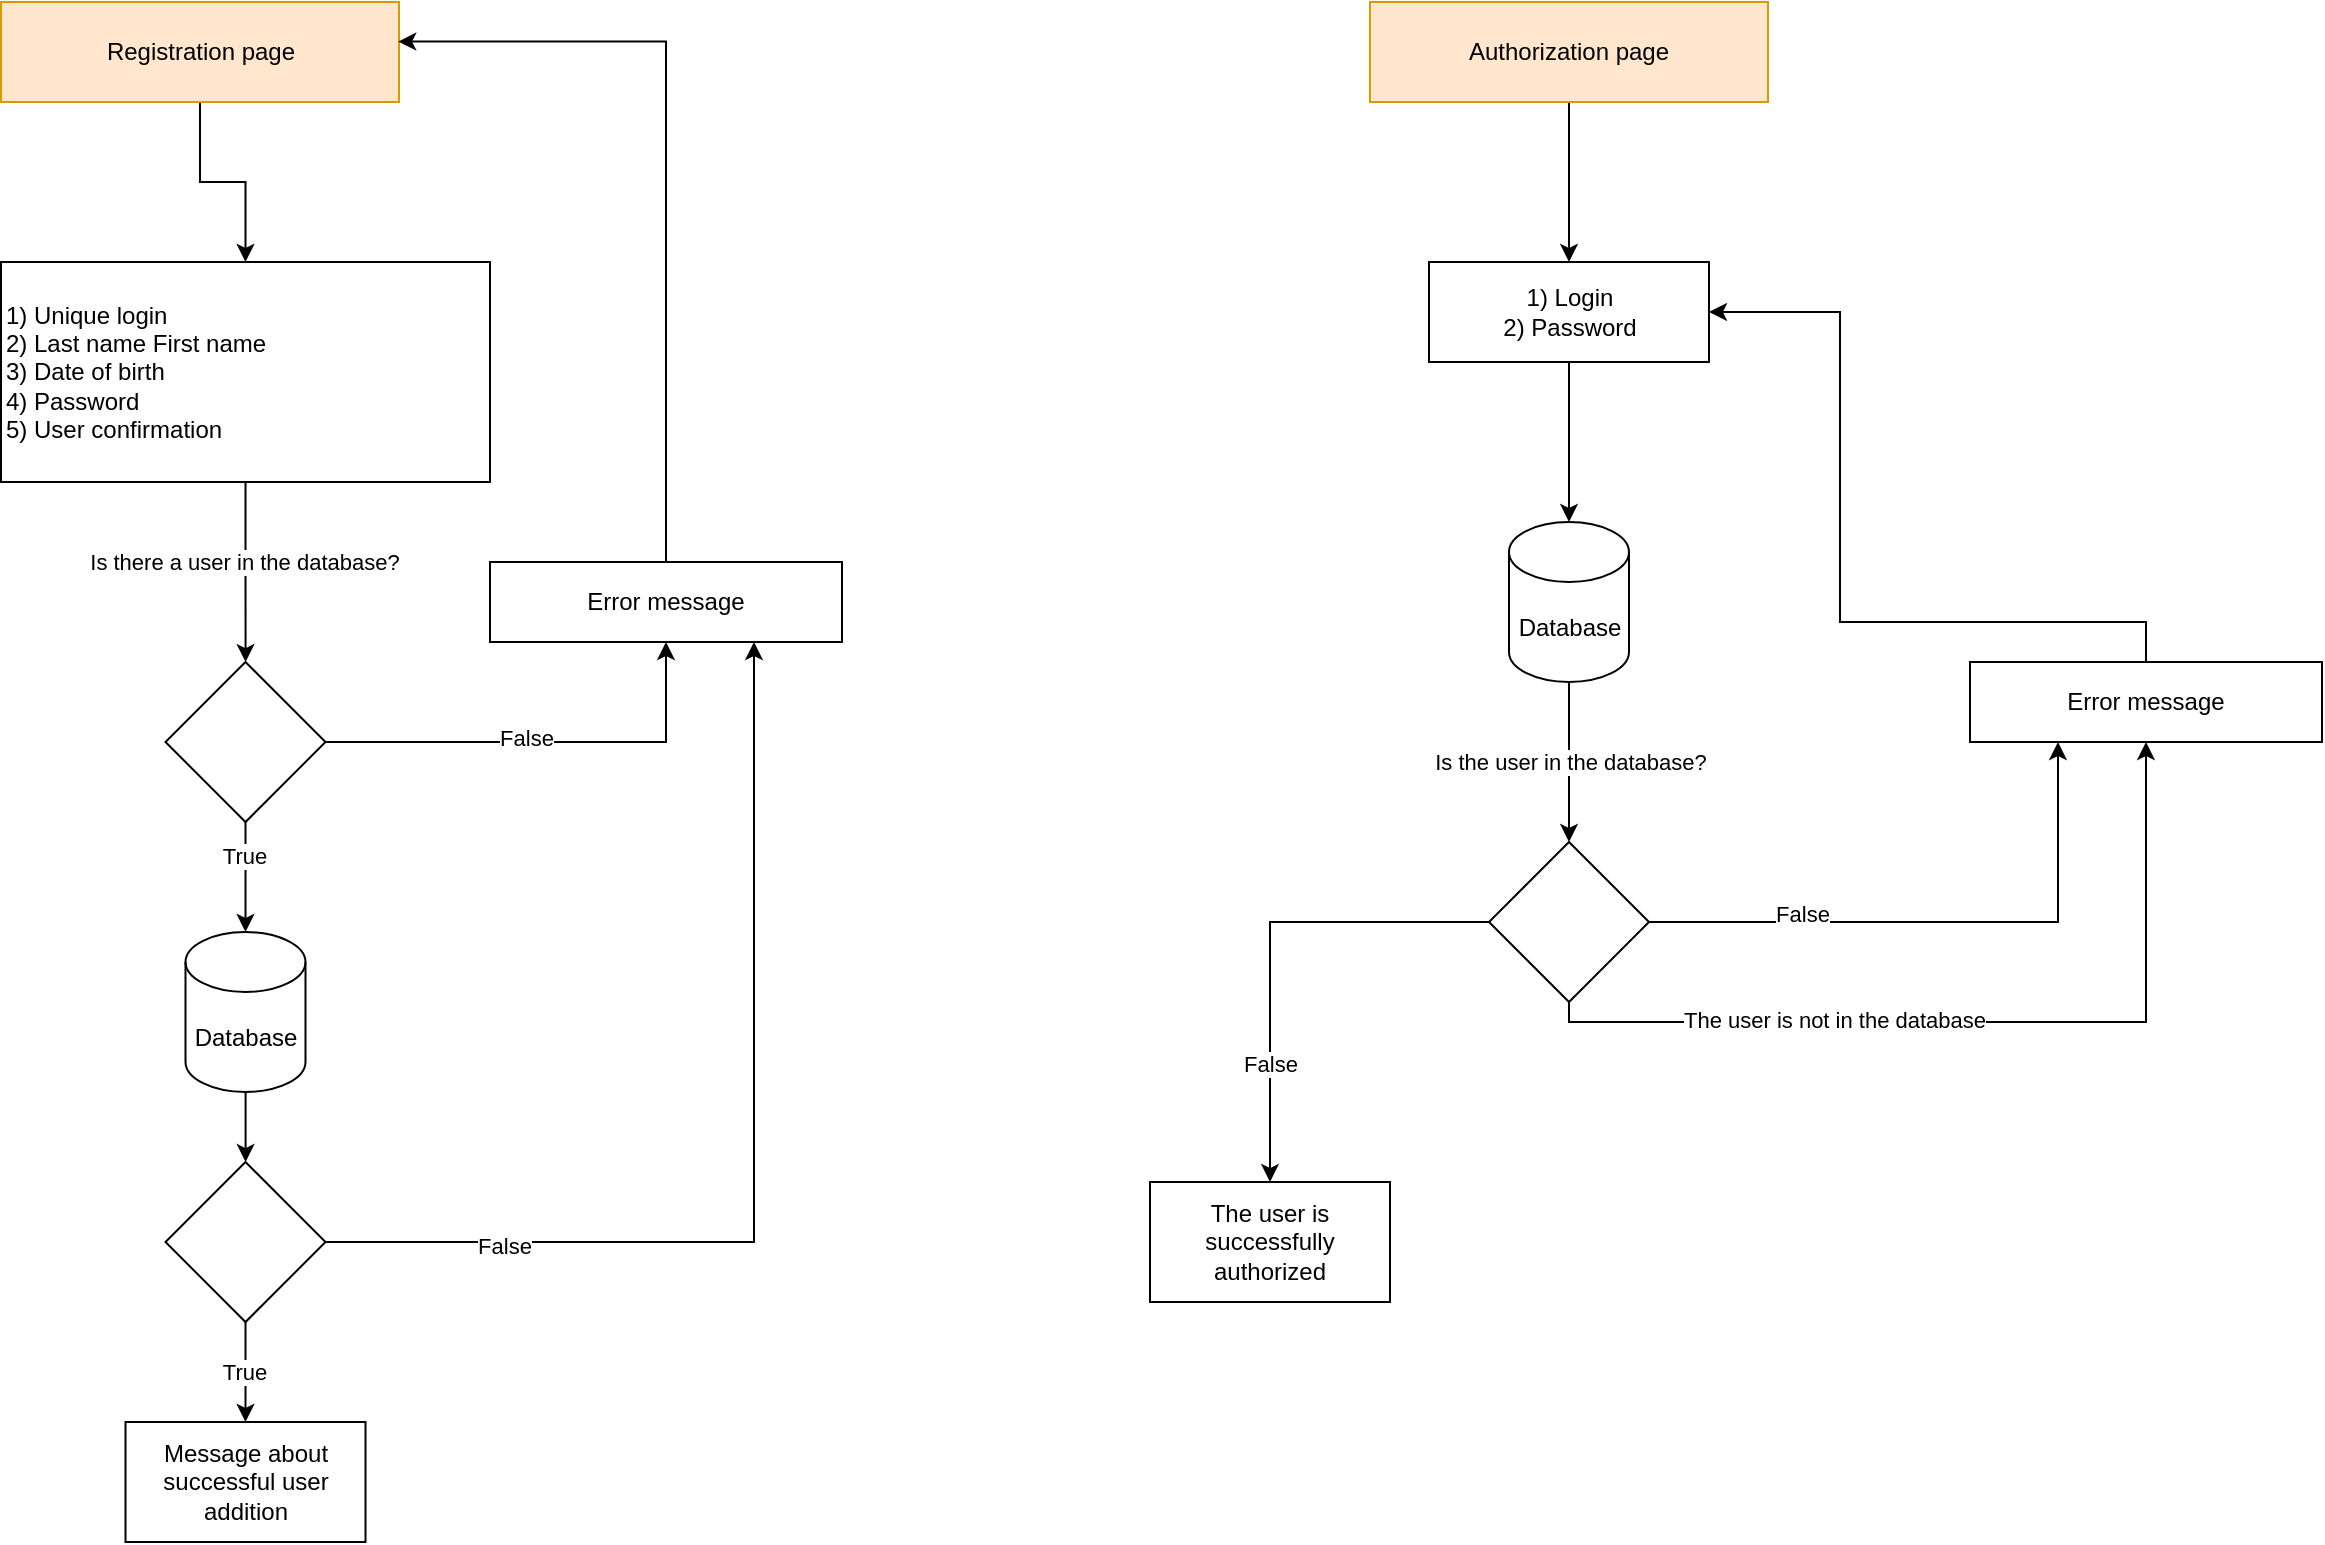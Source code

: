 <mxfile version="24.2.5" type="github">
  <diagram name="Blog" id="fDJI38KWaHGrQU77Tf0r">
    <mxGraphModel dx="1509" dy="764" grid="1" gridSize="10" guides="1" tooltips="1" connect="1" arrows="1" fold="1" page="1" pageScale="1" pageWidth="827" pageHeight="1169" math="0" shadow="0">
      <root>
        <mxCell id="0" />
        <mxCell id="1" parent="0" />
        <mxCell id="K8lTy5OLNu5bauxDYXns-9" value="" style="edgeStyle=orthogonalEdgeStyle;rounded=0;orthogonalLoop=1;jettySize=auto;html=1;" edge="1" parent="1" source="K8lTy5OLNu5bauxDYXns-1" target="K8lTy5OLNu5bauxDYXns-8">
          <mxGeometry relative="1" as="geometry" />
        </mxCell>
        <mxCell id="K8lTy5OLNu5bauxDYXns-1" value="Registration page" style="rounded=0;whiteSpace=wrap;html=1;fillColor=#ffe6cc;strokeColor=#d79b00;" vertex="1" parent="1">
          <mxGeometry x="65.5" y="40" width="199" height="50" as="geometry" />
        </mxCell>
        <mxCell id="K8lTy5OLNu5bauxDYXns-6" value="" style="edgeStyle=orthogonalEdgeStyle;rounded=0;orthogonalLoop=1;jettySize=auto;html=1;" edge="1" parent="1" target="K8lTy5OLNu5bauxDYXns-5">
          <mxGeometry relative="1" as="geometry">
            <mxPoint x="200" y="190" as="sourcePoint" />
          </mxGeometry>
        </mxCell>
        <mxCell id="K8lTy5OLNu5bauxDYXns-7" value="True" style="edgeLabel;html=1;align=center;verticalAlign=middle;resizable=0;points=[];" vertex="1" connectable="0" parent="K8lTy5OLNu5bauxDYXns-6">
          <mxGeometry x="-0.178" y="-3" relative="1" as="geometry">
            <mxPoint as="offset" />
          </mxGeometry>
        </mxCell>
        <mxCell id="K8lTy5OLNu5bauxDYXns-11" value="" style="edgeStyle=orthogonalEdgeStyle;rounded=0;orthogonalLoop=1;jettySize=auto;html=1;" edge="1" parent="1" source="K8lTy5OLNu5bauxDYXns-8" target="K8lTy5OLNu5bauxDYXns-10">
          <mxGeometry relative="1" as="geometry" />
        </mxCell>
        <mxCell id="K8lTy5OLNu5bauxDYXns-12" value="Is there a user in the database?" style="edgeLabel;html=1;align=center;verticalAlign=middle;resizable=0;points=[];" vertex="1" connectable="0" parent="K8lTy5OLNu5bauxDYXns-11">
          <mxGeometry x="-0.108" y="-1" relative="1" as="geometry">
            <mxPoint as="offset" />
          </mxGeometry>
        </mxCell>
        <mxCell id="K8lTy5OLNu5bauxDYXns-8" value="&lt;div style=&quot;&quot;&gt;&lt;div&gt;1) Unique login&lt;/div&gt;&lt;div&gt;2) Last name First name&lt;/div&gt;&lt;div&gt;3) Date of birth&lt;/div&gt;&lt;div&gt;4) Password&lt;/div&gt;&lt;div&gt;5) User confirmation&lt;/div&gt;&lt;/div&gt;" style="rounded=0;whiteSpace=wrap;html=1;align=left;" vertex="1" parent="1">
          <mxGeometry x="65.5" y="170" width="244.5" height="110" as="geometry" />
        </mxCell>
        <mxCell id="K8lTy5OLNu5bauxDYXns-14" value="" style="edgeStyle=orthogonalEdgeStyle;rounded=0;orthogonalLoop=1;jettySize=auto;html=1;entryX=0.5;entryY=1;entryDx=0;entryDy=0;" edge="1" parent="1" source="K8lTy5OLNu5bauxDYXns-10" target="K8lTy5OLNu5bauxDYXns-16">
          <mxGeometry relative="1" as="geometry">
            <mxPoint x="360" y="450" as="targetPoint" />
          </mxGeometry>
        </mxCell>
        <mxCell id="K8lTy5OLNu5bauxDYXns-15" value="False" style="edgeLabel;html=1;align=center;verticalAlign=middle;resizable=0;points=[];" vertex="1" connectable="0" parent="K8lTy5OLNu5bauxDYXns-14">
          <mxGeometry x="-0.094" y="2" relative="1" as="geometry">
            <mxPoint as="offset" />
          </mxGeometry>
        </mxCell>
        <mxCell id="K8lTy5OLNu5bauxDYXns-20" value="" style="edgeStyle=orthogonalEdgeStyle;rounded=0;orthogonalLoop=1;jettySize=auto;html=1;" edge="1" parent="1" source="K8lTy5OLNu5bauxDYXns-10" target="K8lTy5OLNu5bauxDYXns-22">
          <mxGeometry relative="1" as="geometry">
            <mxPoint x="187.75" y="600" as="targetPoint" />
          </mxGeometry>
        </mxCell>
        <mxCell id="K8lTy5OLNu5bauxDYXns-21" value="True" style="edgeLabel;html=1;align=center;verticalAlign=middle;resizable=0;points=[];" vertex="1" connectable="0" parent="K8lTy5OLNu5bauxDYXns-20">
          <mxGeometry x="-0.376" y="-1" relative="1" as="geometry">
            <mxPoint as="offset" />
          </mxGeometry>
        </mxCell>
        <mxCell id="K8lTy5OLNu5bauxDYXns-10" value="" style="rhombus;whiteSpace=wrap;html=1;align=left;rounded=0;" vertex="1" parent="1">
          <mxGeometry x="147.75" y="370" width="80" height="80" as="geometry" />
        </mxCell>
        <mxCell id="K8lTy5OLNu5bauxDYXns-16" value="Error message" style="whiteSpace=wrap;html=1;align=center;rounded=0;" vertex="1" parent="1">
          <mxGeometry x="310" y="320" width="176" height="40" as="geometry" />
        </mxCell>
        <mxCell id="K8lTy5OLNu5bauxDYXns-18" style="edgeStyle=orthogonalEdgeStyle;rounded=0;orthogonalLoop=1;jettySize=auto;html=1;entryX=0.998;entryY=0.396;entryDx=0;entryDy=0;entryPerimeter=0;exitX=0.5;exitY=0;exitDx=0;exitDy=0;" edge="1" parent="1" source="K8lTy5OLNu5bauxDYXns-16" target="K8lTy5OLNu5bauxDYXns-1">
          <mxGeometry relative="1" as="geometry" />
        </mxCell>
        <mxCell id="K8lTy5OLNu5bauxDYXns-26" value="" style="edgeStyle=orthogonalEdgeStyle;rounded=0;orthogonalLoop=1;jettySize=auto;html=1;" edge="1" parent="1" source="K8lTy5OLNu5bauxDYXns-22" target="K8lTy5OLNu5bauxDYXns-25">
          <mxGeometry relative="1" as="geometry" />
        </mxCell>
        <mxCell id="K8lTy5OLNu5bauxDYXns-22" value="Database" style="shape=cylinder3;whiteSpace=wrap;html=1;boundedLbl=1;backgroundOutline=1;size=15;" vertex="1" parent="1">
          <mxGeometry x="157.75" y="505" width="60" height="80" as="geometry" />
        </mxCell>
        <mxCell id="K8lTy5OLNu5bauxDYXns-23" value="Message about successful user addition" style="whiteSpace=wrap;html=1;" vertex="1" parent="1">
          <mxGeometry x="127.75" y="750" width="120" height="60" as="geometry" />
        </mxCell>
        <mxCell id="K8lTy5OLNu5bauxDYXns-27" style="edgeStyle=orthogonalEdgeStyle;rounded=0;orthogonalLoop=1;jettySize=auto;html=1;" edge="1" parent="1" source="K8lTy5OLNu5bauxDYXns-25" target="K8lTy5OLNu5bauxDYXns-23">
          <mxGeometry relative="1" as="geometry" />
        </mxCell>
        <mxCell id="K8lTy5OLNu5bauxDYXns-31" value="True" style="edgeLabel;html=1;align=center;verticalAlign=middle;resizable=0;points=[];" vertex="1" connectable="0" parent="K8lTy5OLNu5bauxDYXns-27">
          <mxGeometry x="-0.015" y="-1" relative="1" as="geometry">
            <mxPoint as="offset" />
          </mxGeometry>
        </mxCell>
        <mxCell id="K8lTy5OLNu5bauxDYXns-30" style="edgeStyle=orthogonalEdgeStyle;rounded=0;orthogonalLoop=1;jettySize=auto;html=1;entryX=0.75;entryY=1;entryDx=0;entryDy=0;" edge="1" parent="1" source="K8lTy5OLNu5bauxDYXns-25" target="K8lTy5OLNu5bauxDYXns-16">
          <mxGeometry relative="1" as="geometry" />
        </mxCell>
        <mxCell id="K8lTy5OLNu5bauxDYXns-32" value="False" style="edgeLabel;html=1;align=center;verticalAlign=middle;resizable=0;points=[];" vertex="1" connectable="0" parent="K8lTy5OLNu5bauxDYXns-30">
          <mxGeometry x="-0.655" y="-2" relative="1" as="geometry">
            <mxPoint as="offset" />
          </mxGeometry>
        </mxCell>
        <mxCell id="K8lTy5OLNu5bauxDYXns-25" value="" style="rhombus;whiteSpace=wrap;html=1;" vertex="1" parent="1">
          <mxGeometry x="147.75" y="620" width="80" height="80" as="geometry" />
        </mxCell>
        <mxCell id="IW8K6c5CV6HPQRhB9Fcs-5" value="" style="edgeStyle=orthogonalEdgeStyle;rounded=0;orthogonalLoop=1;jettySize=auto;html=1;" edge="1" parent="1" source="IW8K6c5CV6HPQRhB9Fcs-2" target="IW8K6c5CV6HPQRhB9Fcs-4">
          <mxGeometry relative="1" as="geometry" />
        </mxCell>
        <mxCell id="IW8K6c5CV6HPQRhB9Fcs-2" value="Authorization page" style="rounded=0;whiteSpace=wrap;html=1;fillColor=#ffe6cc;strokeColor=#d79b00;" vertex="1" parent="1">
          <mxGeometry x="750" y="40" width="199" height="50" as="geometry" />
        </mxCell>
        <mxCell id="IW8K6c5CV6HPQRhB9Fcs-4" value="&lt;div&gt;1) Login&lt;/div&gt;&lt;div&gt;2) Password&lt;/div&gt;" style="whiteSpace=wrap;html=1;rounded=0;" vertex="1" parent="1">
          <mxGeometry x="779.5" y="170" width="140" height="50" as="geometry" />
        </mxCell>
        <mxCell id="IW8K6c5CV6HPQRhB9Fcs-14" value="" style="edgeStyle=orthogonalEdgeStyle;rounded=0;orthogonalLoop=1;jettySize=auto;html=1;" edge="1" parent="1" source="IW8K6c5CV6HPQRhB9Fcs-11" target="IW8K6c5CV6HPQRhB9Fcs-13">
          <mxGeometry relative="1" as="geometry" />
        </mxCell>
        <mxCell id="IW8K6c5CV6HPQRhB9Fcs-15" value="Is the user in the database?" style="edgeLabel;html=1;align=center;verticalAlign=middle;resizable=0;points=[];" vertex="1" connectable="0" parent="IW8K6c5CV6HPQRhB9Fcs-14">
          <mxGeometry x="0.175" relative="1" as="geometry">
            <mxPoint y="-7" as="offset" />
          </mxGeometry>
        </mxCell>
        <mxCell id="IW8K6c5CV6HPQRhB9Fcs-11" value="Database" style="shape=cylinder3;whiteSpace=wrap;html=1;boundedLbl=1;backgroundOutline=1;size=15;" vertex="1" parent="1">
          <mxGeometry x="819.5" y="300" width="60" height="80" as="geometry" />
        </mxCell>
        <mxCell id="IW8K6c5CV6HPQRhB9Fcs-12" style="edgeStyle=orthogonalEdgeStyle;rounded=0;orthogonalLoop=1;jettySize=auto;html=1;entryX=0.5;entryY=0;entryDx=0;entryDy=0;entryPerimeter=0;" edge="1" parent="1" source="IW8K6c5CV6HPQRhB9Fcs-4" target="IW8K6c5CV6HPQRhB9Fcs-11">
          <mxGeometry relative="1" as="geometry" />
        </mxCell>
        <mxCell id="IW8K6c5CV6HPQRhB9Fcs-17" style="edgeStyle=orthogonalEdgeStyle;rounded=0;orthogonalLoop=1;jettySize=auto;html=1;entryX=0.25;entryY=1;entryDx=0;entryDy=0;" edge="1" parent="1" source="IW8K6c5CV6HPQRhB9Fcs-13" target="IW8K6c5CV6HPQRhB9Fcs-16">
          <mxGeometry relative="1" as="geometry" />
        </mxCell>
        <mxCell id="IW8K6c5CV6HPQRhB9Fcs-18" value="False" style="edgeLabel;html=1;align=center;verticalAlign=middle;resizable=0;points=[];" vertex="1" connectable="0" parent="IW8K6c5CV6HPQRhB9Fcs-17">
          <mxGeometry x="-0.482" y="4" relative="1" as="geometry">
            <mxPoint as="offset" />
          </mxGeometry>
        </mxCell>
        <mxCell id="IW8K6c5CV6HPQRhB9Fcs-19" style="edgeStyle=orthogonalEdgeStyle;rounded=0;orthogonalLoop=1;jettySize=auto;html=1;entryX=0.5;entryY=1;entryDx=0;entryDy=0;exitX=0.5;exitY=1;exitDx=0;exitDy=0;" edge="1" parent="1" source="IW8K6c5CV6HPQRhB9Fcs-13" target="IW8K6c5CV6HPQRhB9Fcs-16">
          <mxGeometry relative="1" as="geometry">
            <mxPoint x="1182" y="460" as="targetPoint" />
            <mxPoint x="889.5" y="550" as="sourcePoint" />
            <Array as="points">
              <mxPoint x="850" y="550" />
              <mxPoint x="1138" y="550" />
            </Array>
          </mxGeometry>
        </mxCell>
        <mxCell id="IW8K6c5CV6HPQRhB9Fcs-20" value="The user is not in the database" style="edgeLabel;html=1;align=center;verticalAlign=middle;resizable=0;points=[];" vertex="1" connectable="0" parent="IW8K6c5CV6HPQRhB9Fcs-19">
          <mxGeometry x="-0.351" y="1" relative="1" as="geometry">
            <mxPoint as="offset" />
          </mxGeometry>
        </mxCell>
        <mxCell id="IW8K6c5CV6HPQRhB9Fcs-22" style="edgeStyle=orthogonalEdgeStyle;rounded=0;orthogonalLoop=1;jettySize=auto;html=1;exitX=0;exitY=0.5;exitDx=0;exitDy=0;" edge="1" parent="1" source="IW8K6c5CV6HPQRhB9Fcs-13" target="IW8K6c5CV6HPQRhB9Fcs-24">
          <mxGeometry relative="1" as="geometry">
            <mxPoint x="600" y="590" as="targetPoint" />
          </mxGeometry>
        </mxCell>
        <mxCell id="IW8K6c5CV6HPQRhB9Fcs-23" value="False" style="edgeLabel;html=1;align=center;verticalAlign=middle;resizable=0;points=[];" vertex="1" connectable="0" parent="IW8K6c5CV6HPQRhB9Fcs-22">
          <mxGeometry x="0.276" relative="1" as="geometry">
            <mxPoint y="27" as="offset" />
          </mxGeometry>
        </mxCell>
        <mxCell id="IW8K6c5CV6HPQRhB9Fcs-13" value="" style="rhombus;whiteSpace=wrap;html=1;" vertex="1" parent="1">
          <mxGeometry x="809.5" y="460" width="80" height="80" as="geometry" />
        </mxCell>
        <mxCell id="IW8K6c5CV6HPQRhB9Fcs-21" style="edgeStyle=orthogonalEdgeStyle;rounded=0;orthogonalLoop=1;jettySize=auto;html=1;entryX=1;entryY=0.5;entryDx=0;entryDy=0;" edge="1" parent="1" source="IW8K6c5CV6HPQRhB9Fcs-16" target="IW8K6c5CV6HPQRhB9Fcs-4">
          <mxGeometry relative="1" as="geometry">
            <Array as="points">
              <mxPoint x="1138" y="350" />
              <mxPoint x="985" y="350" />
              <mxPoint x="985" y="195" />
            </Array>
          </mxGeometry>
        </mxCell>
        <mxCell id="IW8K6c5CV6HPQRhB9Fcs-16" value="Error message" style="whiteSpace=wrap;html=1;align=center;rounded=0;" vertex="1" parent="1">
          <mxGeometry x="1050" y="370" width="176" height="40" as="geometry" />
        </mxCell>
        <mxCell id="IW8K6c5CV6HPQRhB9Fcs-24" value="&lt;div&gt;The user is successfully authorized&lt;br&gt;&lt;/div&gt;" style="rounded=0;whiteSpace=wrap;html=1;" vertex="1" parent="1">
          <mxGeometry x="640" y="630" width="120" height="60" as="geometry" />
        </mxCell>
      </root>
    </mxGraphModel>
  </diagram>
</mxfile>
